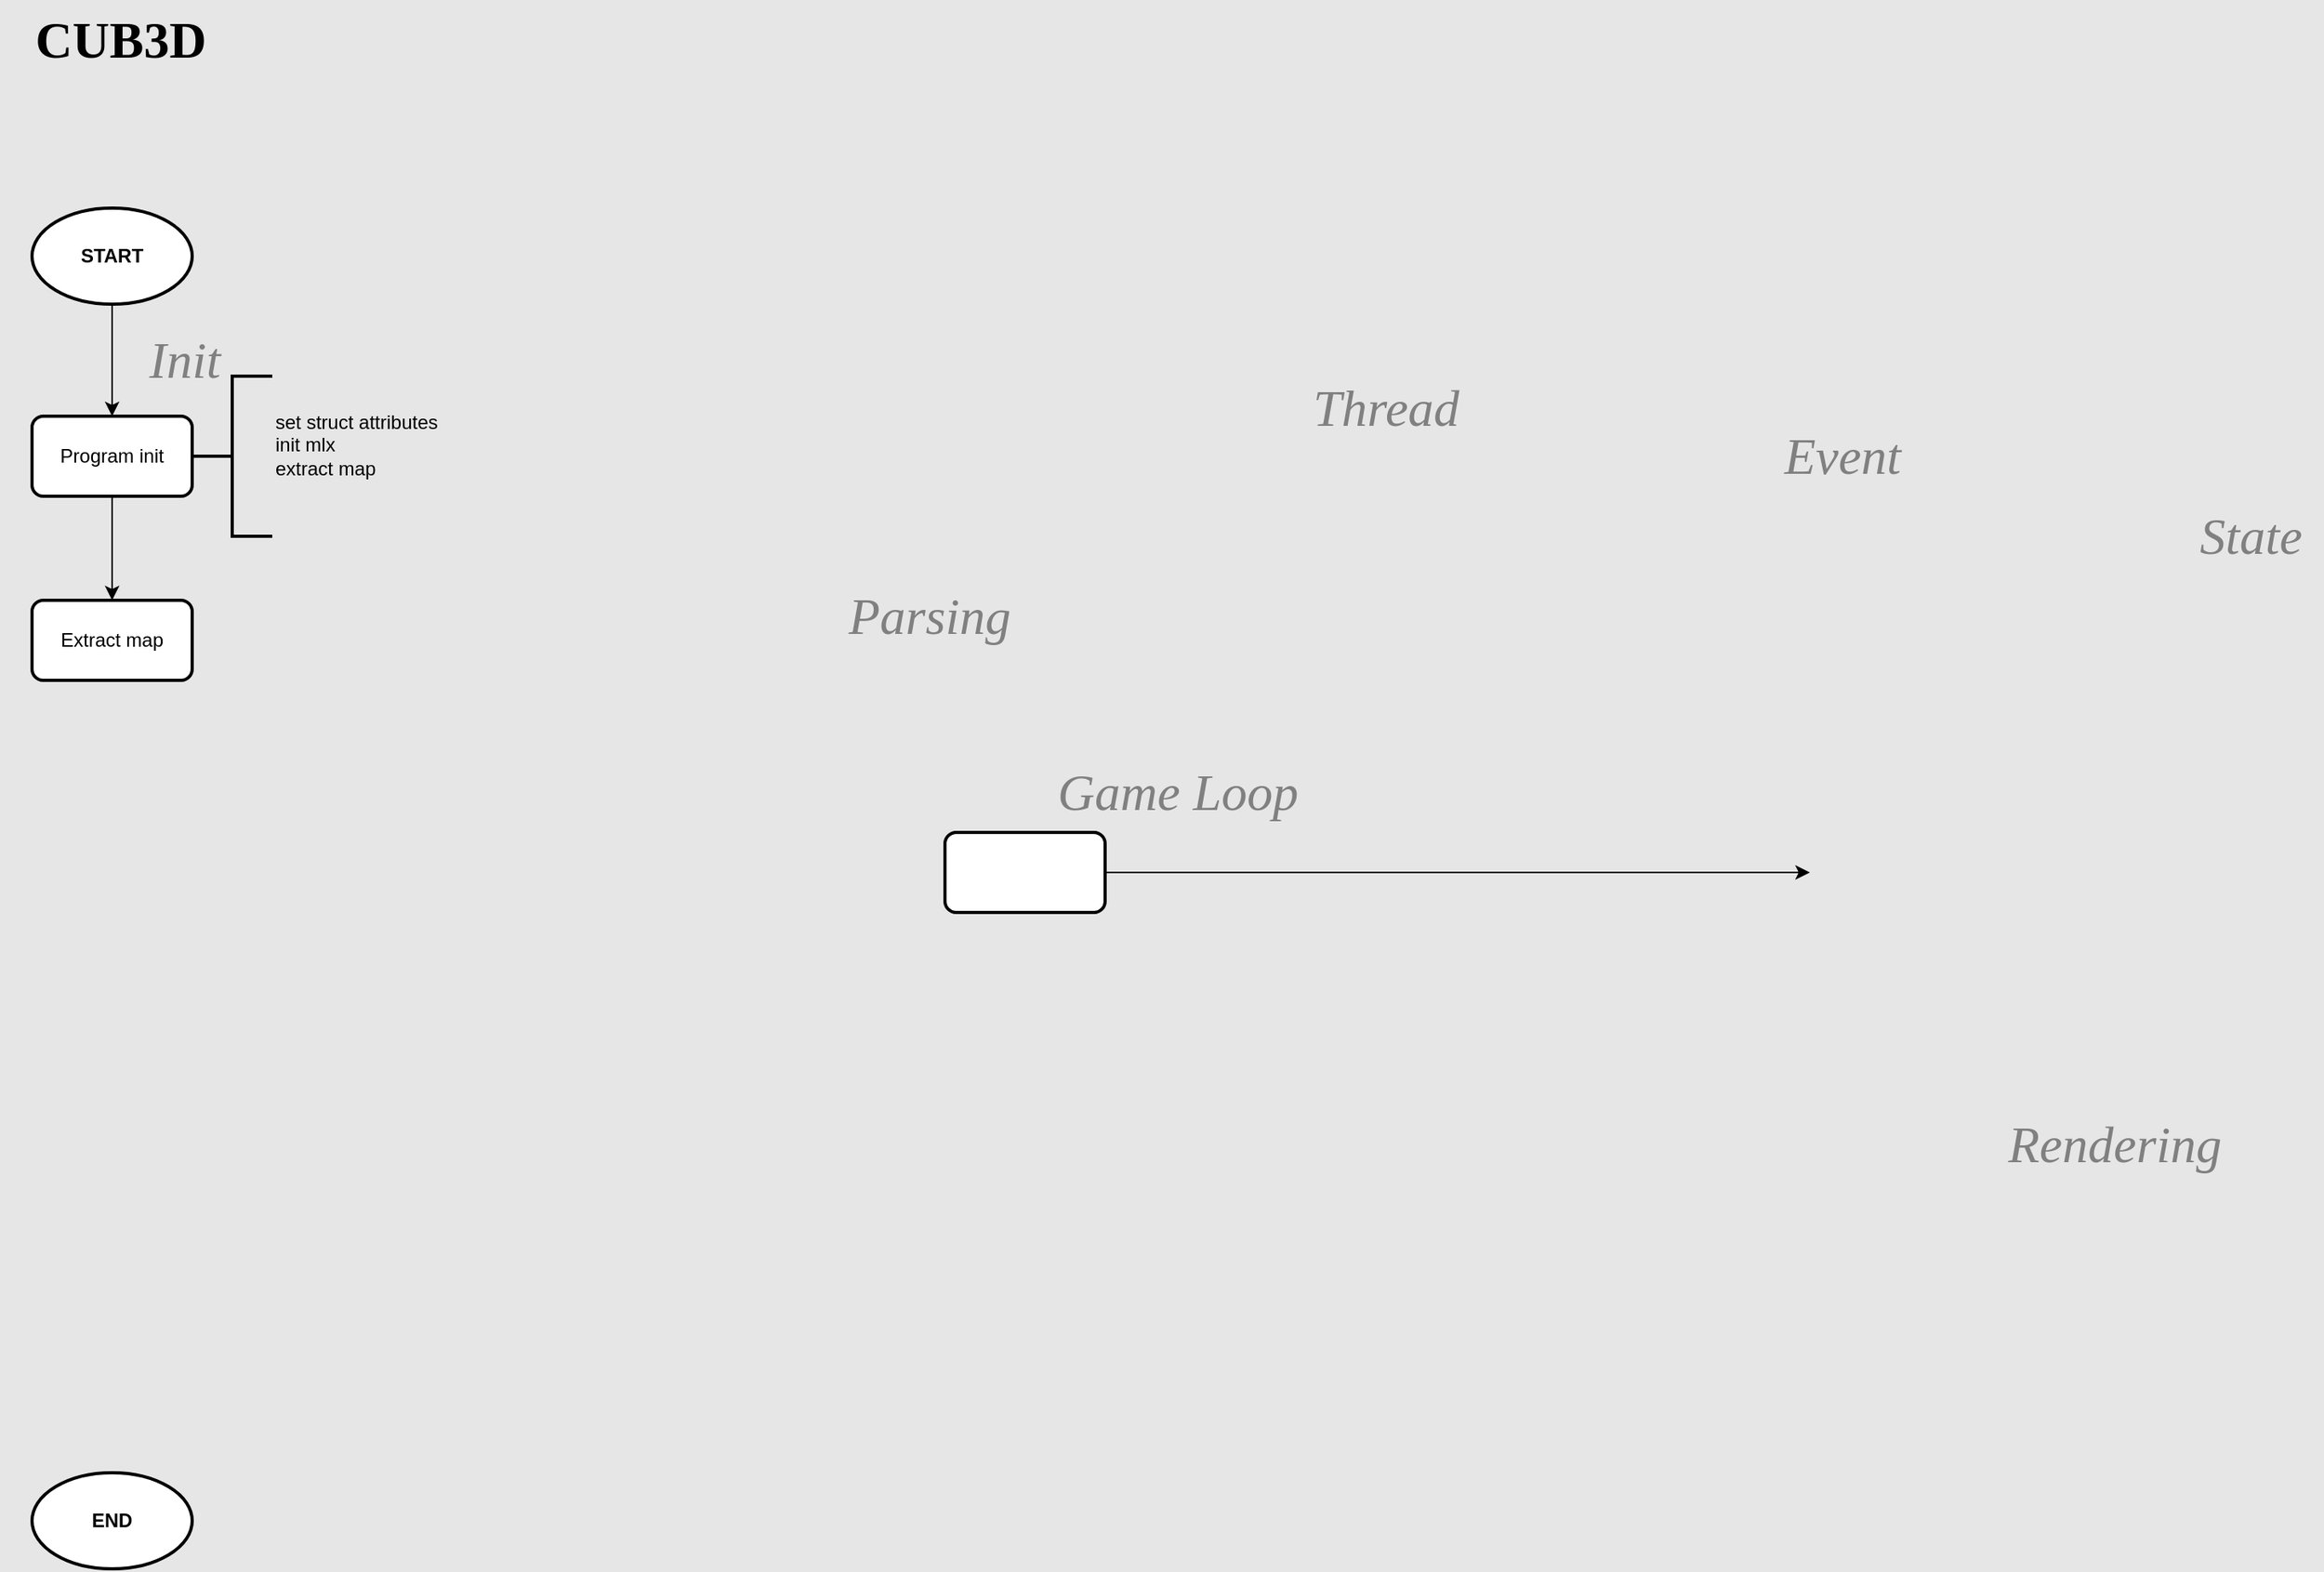 <mxfile version="26.2.9">
  <diagram name="Page-1" id="OAbJ7gXSAyqcZjVai3Ga">
    <mxGraphModel dx="1659" dy="867" grid="1" gridSize="10" guides="1" tooltips="1" connect="1" arrows="1" fold="1" page="1" pageScale="1" pageWidth="850" pageHeight="1100" background="#E6E6E6" math="0" shadow="0">
      <root>
        <mxCell id="0" />
        <mxCell id="1" parent="0" />
        <mxCell id="IKTc4pmQWK48sW5Z3xpl-1" value="&lt;font face=&quot;Verdana&quot; style=&quot;font-size: 32px; color: rgb(0, 0, 0);&quot;&gt;&lt;b style=&quot;&quot;&gt;CUB3D&lt;/b&gt;&lt;/font&gt;" style="text;html=1;align=center;verticalAlign=middle;resizable=0;points=[];autosize=1;strokeColor=none;fillColor=none;" parent="1" vertex="1">
          <mxGeometry x="40" y="30" width="150" height="50" as="geometry" />
        </mxCell>
        <mxCell id="IKTc4pmQWK48sW5Z3xpl-3" value="&lt;font face=&quot;Times New Roman&quot; style=&quot;font-size: 32px; color: rgb(128, 128, 128);&quot;&gt;&lt;i style=&quot;&quot;&gt;Parsing&lt;/i&gt;&lt;/font&gt;" style="text;html=1;align=center;verticalAlign=middle;resizable=0;points=[];autosize=1;strokeColor=none;fillColor=none;" parent="1" vertex="1">
          <mxGeometry x="560" y="390" width="120" height="50" as="geometry" />
        </mxCell>
        <mxCell id="IKTc4pmQWK48sW5Z3xpl-4" value="&lt;font face=&quot;Times New Roman&quot; style=&quot;font-size: 32px; color: rgb(128, 128, 128);&quot;&gt;&lt;i style=&quot;&quot;&gt;Rendering&lt;/i&gt;&lt;/font&gt;" style="text;html=1;align=center;verticalAlign=middle;resizable=0;points=[];autosize=1;strokeColor=none;fillColor=none;" parent="1" vertex="1">
          <mxGeometry x="1280" y="720" width="160" height="50" as="geometry" />
        </mxCell>
        <mxCell id="IKTc4pmQWK48sW5Z3xpl-5" value="&lt;font face=&quot;Times New Roman&quot; style=&quot;font-size: 32px; color: rgb(128, 128, 128);&quot;&gt;&lt;i style=&quot;&quot;&gt;Thread&lt;/i&gt;&lt;/font&gt;" style="text;html=1;align=center;verticalAlign=middle;resizable=0;points=[];autosize=1;strokeColor=none;fillColor=none;" parent="1" vertex="1">
          <mxGeometry x="850" y="260" width="110" height="50" as="geometry" />
        </mxCell>
        <mxCell id="IKTc4pmQWK48sW5Z3xpl-6" value="&lt;font face=&quot;Times New Roman&quot; style=&quot;font-size: 32px; color: rgb(128, 128, 128);&quot;&gt;&lt;i style=&quot;&quot;&gt;Event&lt;/i&gt;&lt;/font&gt;" style="text;html=1;align=center;verticalAlign=middle;resizable=0;points=[];autosize=1;strokeColor=none;fillColor=none;" parent="1" vertex="1">
          <mxGeometry x="1140" y="290" width="100" height="50" as="geometry" />
        </mxCell>
        <mxCell id="IKTc4pmQWK48sW5Z3xpl-7" value="&lt;font face=&quot;Times New Roman&quot; style=&quot;font-size: 32px; color: rgb(128, 128, 128);&quot;&gt;&lt;i style=&quot;&quot;&gt;State&lt;/i&gt;&lt;/font&gt;" style="text;html=1;align=center;verticalAlign=middle;resizable=0;points=[];autosize=1;strokeColor=none;fillColor=none;" parent="1" vertex="1">
          <mxGeometry x="1400" y="340" width="90" height="50" as="geometry" />
        </mxCell>
        <mxCell id="IKTc4pmQWK48sW5Z3xpl-10" style="edgeStyle=orthogonalEdgeStyle;rounded=0;orthogonalLoop=1;jettySize=auto;html=1;entryX=0.5;entryY=0;entryDx=0;entryDy=0;" parent="1" source="IKTc4pmQWK48sW5Z3xpl-8" edge="1" target="IKTc4pmQWK48sW5Z3xpl-11">
          <mxGeometry relative="1" as="geometry">
            <mxPoint x="110" y="420" as="targetPoint" />
          </mxGeometry>
        </mxCell>
        <mxCell id="IKTc4pmQWK48sW5Z3xpl-8" value="&lt;b&gt;START&lt;/b&gt;" style="strokeWidth=2;html=1;shape=mxgraph.flowchart.start_1;whiteSpace=wrap;" parent="1" vertex="1">
          <mxGeometry x="60" y="160" width="100" height="60" as="geometry" />
        </mxCell>
        <mxCell id="IKTc4pmQWK48sW5Z3xpl-9" value="&lt;b&gt;END&lt;/b&gt;" style="strokeWidth=2;html=1;shape=mxgraph.flowchart.start_1;whiteSpace=wrap;" parent="1" vertex="1">
          <mxGeometry x="60" y="950" width="100" height="60" as="geometry" />
        </mxCell>
        <mxCell id="IKTc4pmQWK48sW5Z3xpl-14" style="edgeStyle=orthogonalEdgeStyle;rounded=0;orthogonalLoop=1;jettySize=auto;html=1;" parent="1" source="IKTc4pmQWK48sW5Z3xpl-11" target="IKTc4pmQWK48sW5Z3xpl-12" edge="1">
          <mxGeometry relative="1" as="geometry" />
        </mxCell>
        <mxCell id="IKTc4pmQWK48sW5Z3xpl-11" value="Program init" style="rounded=1;whiteSpace=wrap;html=1;absoluteArcSize=1;arcSize=14;strokeWidth=2;" parent="1" vertex="1">
          <mxGeometry x="60" y="290" width="100" height="50" as="geometry" />
        </mxCell>
        <mxCell id="IKTc4pmQWK48sW5Z3xpl-12" value="Extract map" style="rounded=1;whiteSpace=wrap;html=1;absoluteArcSize=1;arcSize=14;strokeWidth=2;" parent="1" vertex="1">
          <mxGeometry x="60" y="405" width="100" height="50" as="geometry" />
        </mxCell>
        <mxCell id="IKTc4pmQWK48sW5Z3xpl-13" value="&lt;font face=&quot;Times New Roman&quot; style=&quot;font-size: 32px; color: rgb(128, 128, 128);&quot;&gt;&lt;i style=&quot;&quot;&gt;Init&lt;/i&gt;&lt;/font&gt;" style="text;html=1;align=center;verticalAlign=middle;resizable=0;points=[];autosize=1;strokeColor=none;fillColor=none;" parent="1" vertex="1">
          <mxGeometry x="120" y="230" width="70" height="50" as="geometry" />
        </mxCell>
        <mxCell id="uhwvoSntvIsNOagfkzWw-3" value="&lt;font face=&quot;Times New Roman&quot; style=&quot;font-size: 32px; color: rgb(128, 128, 128);&quot;&gt;&lt;i style=&quot;&quot;&gt;Game Loop&lt;/i&gt;&lt;/font&gt;" style="text;html=1;align=center;verticalAlign=middle;resizable=0;points=[];autosize=1;strokeColor=none;fillColor=none;" vertex="1" parent="1">
          <mxGeometry x="690" y="500" width="170" height="50" as="geometry" />
        </mxCell>
        <mxCell id="uhwvoSntvIsNOagfkzWw-5" style="edgeStyle=orthogonalEdgeStyle;rounded=0;orthogonalLoop=1;jettySize=auto;html=1;" edge="1" parent="1" source="uhwvoSntvIsNOagfkzWw-4">
          <mxGeometry relative="1" as="geometry">
            <mxPoint x="1170" y="575.0" as="targetPoint" />
          </mxGeometry>
        </mxCell>
        <mxCell id="uhwvoSntvIsNOagfkzWw-4" value="" style="rounded=1;whiteSpace=wrap;html=1;absoluteArcSize=1;arcSize=14;strokeWidth=2;" vertex="1" parent="1">
          <mxGeometry x="630" y="550" width="100" height="50" as="geometry" />
        </mxCell>
        <mxCell id="uhwvoSntvIsNOagfkzWw-6" value="&lt;div&gt;set struct attributes&lt;/div&gt;&lt;div&gt;init mlx&lt;/div&gt;&lt;div&gt;extract map&lt;/div&gt;&lt;div&gt;&lt;br&gt;&lt;/div&gt;" style="strokeWidth=2;html=1;shape=mxgraph.flowchart.annotation_2;align=left;labelPosition=right;pointerEvents=1;" vertex="1" parent="1">
          <mxGeometry x="160" y="265" width="50" height="100" as="geometry" />
        </mxCell>
      </root>
    </mxGraphModel>
  </diagram>
</mxfile>
